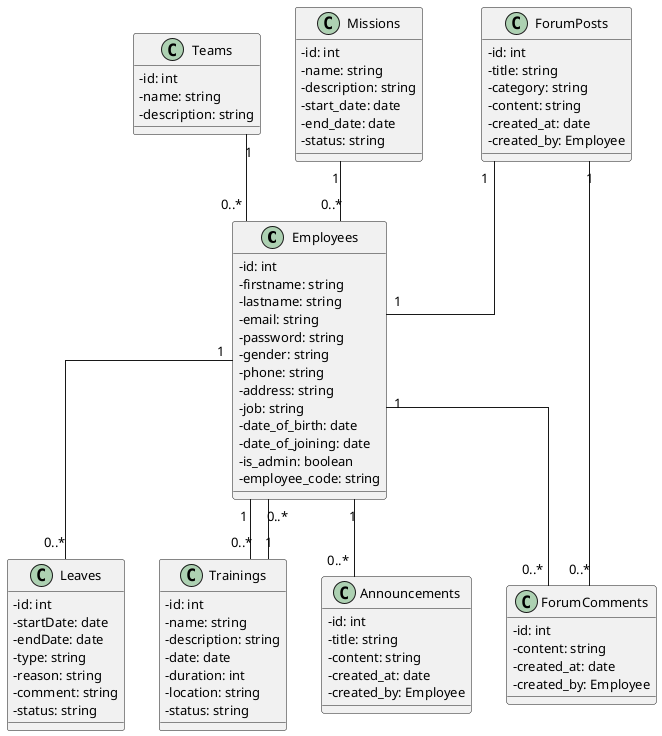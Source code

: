 @startuml classDiagram
skinparam linetype ortho
skinparam classAttributeIconSize 0
skinparam classAttributeFontSize 13

class Employees {
    -id: int
    -firstname: string
    -lastname: string
    -email: string
    -password: string
    -gender: string
    -phone: string
    -address: string
    -job: string
    -date_of_birth: date
    -date_of_joining: date
    -is_admin: boolean
    -employee_code: string
}

class Teams {
    -id: int
    -name: string
    -description: string
}

class Leaves {
    -id: int
    -startDate: date
    -endDate: date
    -type: string
    -reason: string
    -comment: string
    -status: string
}

class Missions {
    -id: int
    -name: string
    -description: string
    -start_date: date
    -end_date: date
    -status: string
}

class ForumPosts {
    -id: int
    -title: string
    -category: string
    -content: string
    -created_at: date
    -created_by: Employee
}

class Trainings {
    -id: int
    -name: string
    -description: string
    -date: date
    -duration: int
    -location: string
    -status: string
}

class ForumComments {
    -id: int
    -content: string
    -created_at: date
    -created_by: Employee
}

class Announcements {
    -id: int
    -title: string
    -content: string
    -created_at: date
    -created_by: Employee
}

Employees "1" -- "0..*" Leaves
Employees "1" -- "0..*" Trainings
Employees "1" -- "0..*" ForumComments
Employees "1" -- "0..*" Announcements
ForumPosts "1" -- "0..*" ForumComments
ForumPosts "1" -- "1" Employees
Trainings "1" -- "0..*" Employees
Missions "1" -- "0..*" Employees
Teams "1" -- "0..*" Employees

@enduml